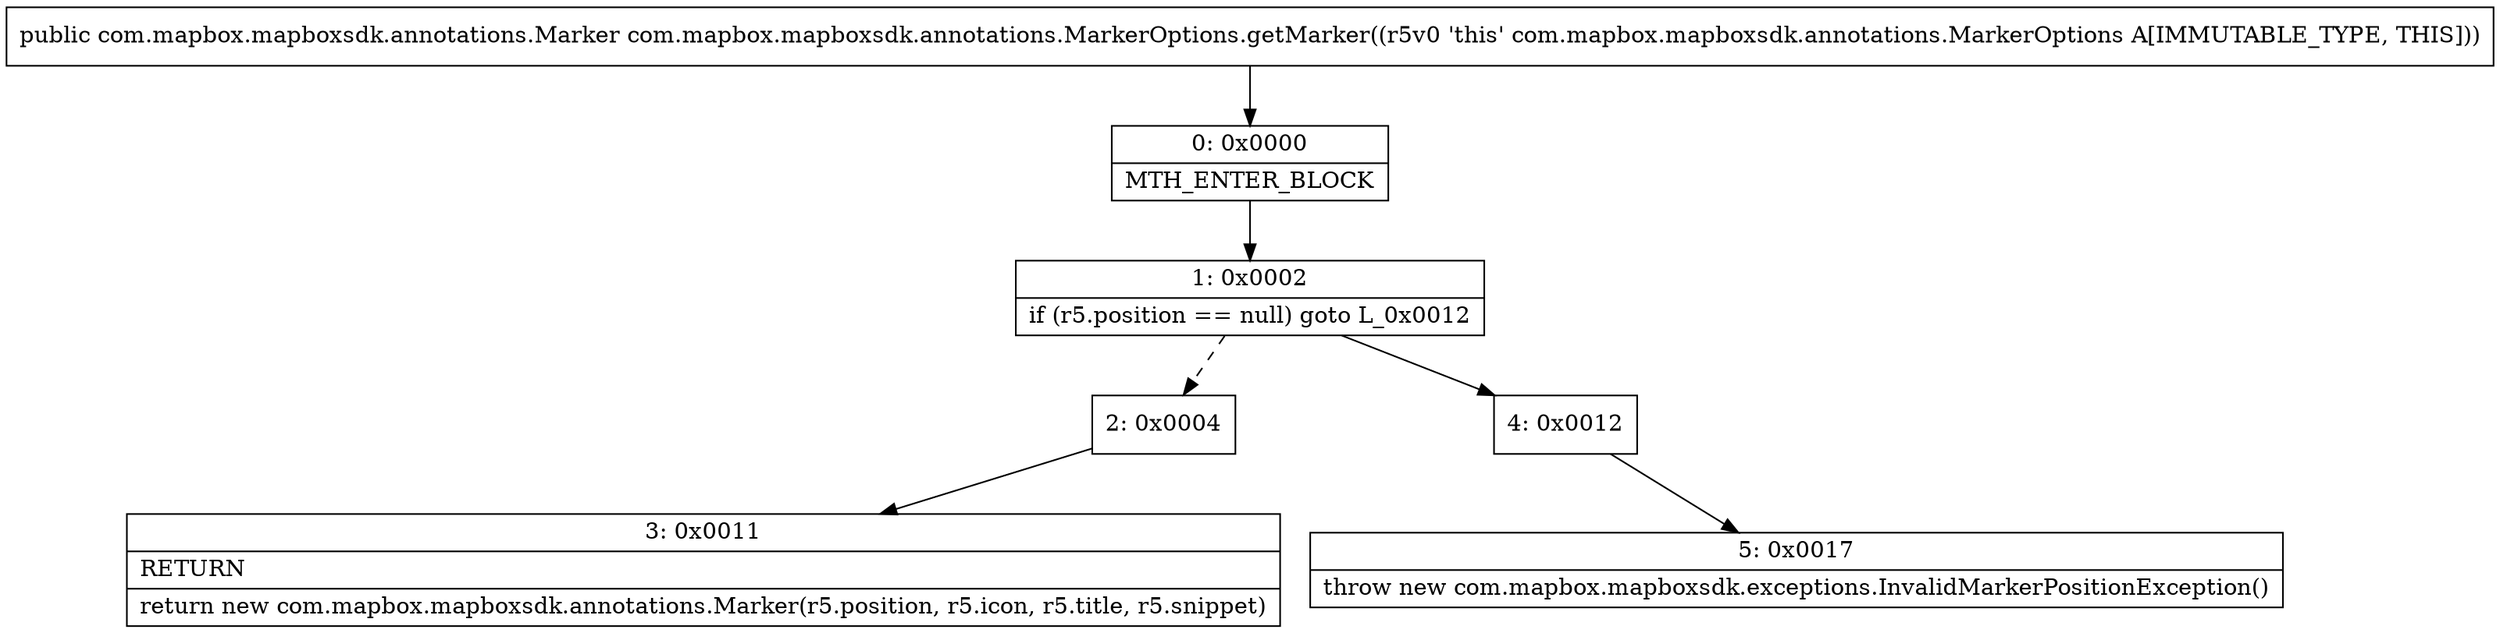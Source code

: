digraph "CFG forcom.mapbox.mapboxsdk.annotations.MarkerOptions.getMarker()Lcom\/mapbox\/mapboxsdk\/annotations\/Marker;" {
Node_0 [shape=record,label="{0\:\ 0x0000|MTH_ENTER_BLOCK\l}"];
Node_1 [shape=record,label="{1\:\ 0x0002|if (r5.position == null) goto L_0x0012\l}"];
Node_2 [shape=record,label="{2\:\ 0x0004}"];
Node_3 [shape=record,label="{3\:\ 0x0011|RETURN\l|return new com.mapbox.mapboxsdk.annotations.Marker(r5.position, r5.icon, r5.title, r5.snippet)\l}"];
Node_4 [shape=record,label="{4\:\ 0x0012}"];
Node_5 [shape=record,label="{5\:\ 0x0017|throw new com.mapbox.mapboxsdk.exceptions.InvalidMarkerPositionException()\l}"];
MethodNode[shape=record,label="{public com.mapbox.mapboxsdk.annotations.Marker com.mapbox.mapboxsdk.annotations.MarkerOptions.getMarker((r5v0 'this' com.mapbox.mapboxsdk.annotations.MarkerOptions A[IMMUTABLE_TYPE, THIS])) }"];
MethodNode -> Node_0;
Node_0 -> Node_1;
Node_1 -> Node_2[style=dashed];
Node_1 -> Node_4;
Node_2 -> Node_3;
Node_4 -> Node_5;
}

